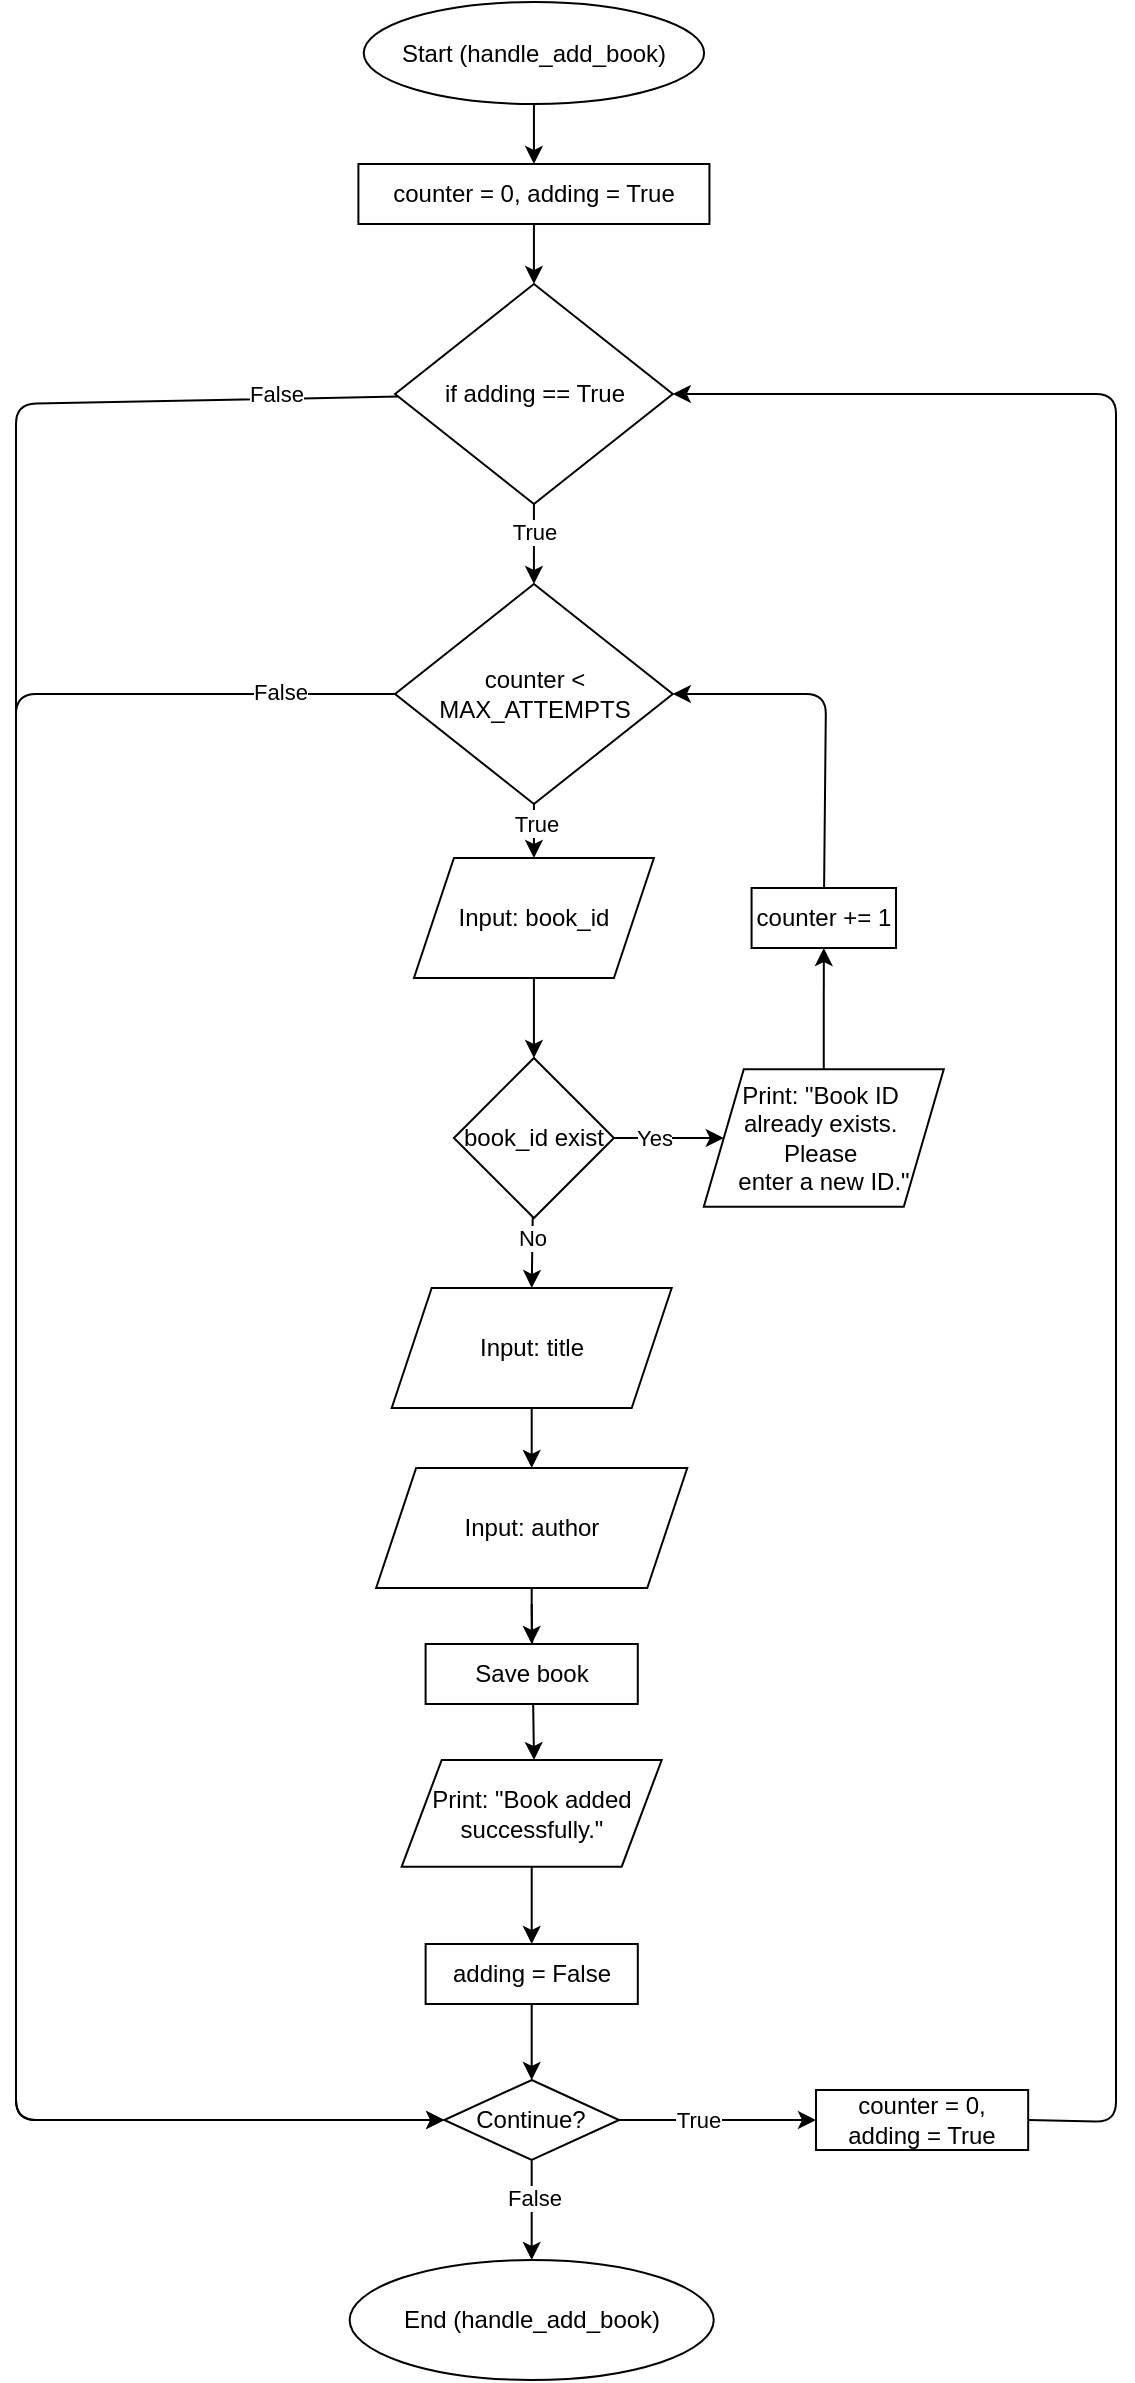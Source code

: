 <mxfile>
    <diagram id="OO5nfaObs_nUajDQD-O4" name="Page-1">
        <mxGraphModel dx="3125" dy="3704" grid="1" gridSize="10" guides="1" tooltips="1" connect="1" arrows="1" fold="1" page="1" pageScale="1" pageWidth="850" pageHeight="1100" math="0" shadow="0">
            <root>
                <mxCell id="0"/>
                <mxCell id="1" parent="0"/>
                <mxCell id="50" style="edgeStyle=none;html=1;exitX=0.5;exitY=1;exitDx=0;exitDy=0;" parent="1" source="51" target="53" edge="1">
                    <mxGeometry relative="1" as="geometry"/>
                </mxCell>
                <mxCell id="51" value="Start (handle_add_book&lt;span style=&quot;background-color: transparent;&quot;&gt;)&lt;/span&gt;" style="ellipse;whiteSpace=wrap;html=1;" parent="1" vertex="1">
                    <mxGeometry x="-506.14" y="-2100" width="170.21" height="51" as="geometry"/>
                </mxCell>
                <mxCell id="52" style="edgeStyle=none;html=1;entryX=0.5;entryY=0;entryDx=0;entryDy=0;" parent="1" source="53" target="80" edge="1">
                    <mxGeometry relative="1" as="geometry"/>
                </mxCell>
                <mxCell id="53" value="counter = 0, adding = True" style="whiteSpace=wrap;html=1;" parent="1" vertex="1">
                    <mxGeometry x="-508.8" y="-2019" width="175.52" height="30" as="geometry"/>
                </mxCell>
                <mxCell id="54" style="edgeStyle=none;html=1;exitX=0.5;exitY=1;exitDx=0;exitDy=0;entryX=0.5;entryY=0;entryDx=0;entryDy=0;" parent="1" source="55" target="60" edge="1">
                    <mxGeometry relative="1" as="geometry"/>
                </mxCell>
                <mxCell id="55" value="Input: book_id" style="shape=parallelogram;perimeter=parallelogramPerimeter;whiteSpace=wrap;html=1;fixedSize=1;" parent="1" vertex="1">
                    <mxGeometry x="-481.04" y="-1672" width="120" height="60" as="geometry"/>
                </mxCell>
                <mxCell id="56" style="edgeStyle=none;html=1;entryX=0.5;entryY=0;entryDx=0;entryDy=0;" parent="1" source="60" target="68" edge="1">
                    <mxGeometry relative="1" as="geometry"/>
                </mxCell>
                <mxCell id="57" value="No" style="edgeLabel;html=1;align=center;verticalAlign=middle;resizable=0;points=[];" parent="56" vertex="1" connectable="0">
                    <mxGeometry x="-0.404" relative="1" as="geometry">
                        <mxPoint as="offset"/>
                    </mxGeometry>
                </mxCell>
                <mxCell id="58" style="edgeStyle=none;html=1;" parent="1" source="60" target="90" edge="1">
                    <mxGeometry relative="1" as="geometry"/>
                </mxCell>
                <mxCell id="59" value="Yes" style="edgeLabel;html=1;align=center;verticalAlign=middle;resizable=0;points=[];" parent="58" vertex="1" connectable="0">
                    <mxGeometry x="-0.263" relative="1" as="geometry">
                        <mxPoint as="offset"/>
                    </mxGeometry>
                </mxCell>
                <mxCell id="60" value="book_id exist" style="rhombus;whiteSpace=wrap;html=1;" parent="1" vertex="1">
                    <mxGeometry x="-461.04" y="-1572" width="80" height="80" as="geometry"/>
                </mxCell>
                <mxCell id="61" style="edgeStyle=none;html=1;entryX=0.5;entryY=0;entryDx=0;entryDy=0;exitX=0.5;exitY=1;exitDx=0;exitDy=0;" parent="1" source="65" target="55" edge="1">
                    <mxGeometry relative="1" as="geometry">
                        <mxPoint x="-421.15" y="-1697" as="sourcePoint"/>
                    </mxGeometry>
                </mxCell>
                <mxCell id="62" value="Yes" style="edgeLabel;html=1;align=center;verticalAlign=middle;resizable=0;points=[];" parent="61" vertex="1" connectable="0">
                    <mxGeometry x="-0.333" relative="1" as="geometry">
                        <mxPoint as="offset"/>
                    </mxGeometry>
                </mxCell>
                <mxCell id="63" value="True" style="edgeLabel;html=1;align=center;verticalAlign=middle;resizable=0;points=[];" parent="61" vertex="1" connectable="0">
                    <mxGeometry x="-0.275" y="-2" relative="1" as="geometry">
                        <mxPoint x="3" as="offset"/>
                    </mxGeometry>
                </mxCell>
                <mxCell id="64" style="edgeStyle=none;html=1;exitX=0;exitY=0.5;exitDx=0;exitDy=0;entryX=0;entryY=0.5;entryDx=0;entryDy=0;" parent="1" source="65" target="85" edge="1">
                    <mxGeometry relative="1" as="geometry">
                        <mxPoint x="-680" y="-1753.75" as="targetPoint"/>
                        <Array as="points">
                            <mxPoint x="-680" y="-1754"/>
                            <mxPoint x="-680" y="-1041"/>
                        </Array>
                    </mxGeometry>
                </mxCell>
                <mxCell id="93" value="False" style="edgeLabel;html=1;align=center;verticalAlign=middle;resizable=0;points=[];" vertex="1" connectable="0" parent="64">
                    <mxGeometry x="-0.897" y="-1" relative="1" as="geometry">
                        <mxPoint as="offset"/>
                    </mxGeometry>
                </mxCell>
                <mxCell id="65" value="counter &amp;lt; MAX_ATTEMPTS" style="rhombus;whiteSpace=wrap;html=1;" parent="1" vertex="1">
                    <mxGeometry x="-490.48" y="-1809" width="138.89" height="110" as="geometry"/>
                </mxCell>
                <mxCell id="66" value="End (handle_add_book)" style="ellipse;whiteSpace=wrap;html=1;" parent="1" vertex="1">
                    <mxGeometry x="-513.18" y="-971" width="182.05" height="60" as="geometry"/>
                </mxCell>
                <mxCell id="67" style="edgeStyle=none;html=1;exitX=0.5;exitY=1;exitDx=0;exitDy=0;entryX=0.5;entryY=0;entryDx=0;entryDy=0;" parent="1" source="68" target="70" edge="1">
                    <mxGeometry relative="1" as="geometry"/>
                </mxCell>
                <mxCell id="68" value="Input: title" style="shape=parallelogram;perimeter=parallelogramPerimeter;whiteSpace=wrap;html=1;fixedSize=1;" parent="1" vertex="1">
                    <mxGeometry x="-492.15" y="-1457" width="140" height="60" as="geometry"/>
                </mxCell>
                <mxCell id="69" style="edgeStyle=none;html=1;" parent="1" source="70" target="88" edge="1">
                    <mxGeometry relative="1" as="geometry"/>
                </mxCell>
                <mxCell id="70" value="Input: author" style="shape=parallelogram;perimeter=parallelogramPerimeter;whiteSpace=wrap;html=1;fixedSize=1;" parent="1" vertex="1">
                    <mxGeometry x="-499.93" y="-1367" width="155.56" height="60" as="geometry"/>
                </mxCell>
                <mxCell id="71" style="edgeStyle=none;html=1;exitX=0.5;exitY=1;exitDx=0;exitDy=0;" parent="1" edge="1">
                    <mxGeometry relative="1" as="geometry">
                        <mxPoint x="-422.155" y="-1299" as="sourcePoint"/>
                        <mxPoint x="-421" y="-1221" as="targetPoint"/>
                    </mxGeometry>
                </mxCell>
                <mxCell id="72" style="edgeStyle=none;html=1;entryX=0.5;entryY=0;entryDx=0;entryDy=0;" parent="1" source="73" target="75" edge="1">
                    <mxGeometry relative="1" as="geometry"/>
                </mxCell>
                <mxCell id="73" value="Print: &quot;Book added successfully.&quot;" style="shape=parallelogram;perimeter=parallelogramPerimeter;whiteSpace=wrap;html=1;fixedSize=1;" parent="1" vertex="1">
                    <mxGeometry x="-487.15" y="-1221" width="130" height="53.33" as="geometry"/>
                </mxCell>
                <mxCell id="74" style="edgeStyle=none;html=1;entryX=0.5;entryY=0;entryDx=0;entryDy=0;" parent="1" source="75" target="85" edge="1">
                    <mxGeometry relative="1" as="geometry"/>
                </mxCell>
                <mxCell id="75" value="adding = False" style="whiteSpace=wrap;html=1;" parent="1" vertex="1">
                    <mxGeometry x="-475.19" y="-1129" width="106.09" height="30" as="geometry"/>
                </mxCell>
                <mxCell id="76" style="edgeStyle=none;html=1;entryX=0.5;entryY=0;entryDx=0;entryDy=0;" parent="1" source="80" target="65" edge="1">
                    <mxGeometry relative="1" as="geometry"/>
                </mxCell>
                <mxCell id="77" value="True" style="edgeLabel;html=1;align=center;verticalAlign=middle;resizable=0;points=[];" parent="76" vertex="1" connectable="0">
                    <mxGeometry x="-0.295" relative="1" as="geometry">
                        <mxPoint as="offset"/>
                    </mxGeometry>
                </mxCell>
                <mxCell id="78" style="edgeStyle=none;html=1;entryX=0;entryY=0.5;entryDx=0;entryDy=0;" parent="1" source="80" target="85" edge="1">
                    <mxGeometry relative="1" as="geometry">
                        <Array as="points">
                            <mxPoint x="-680" y="-1899"/>
                            <mxPoint x="-680" y="-1041"/>
                        </Array>
                    </mxGeometry>
                </mxCell>
                <mxCell id="79" value="False" style="edgeLabel;html=1;align=center;verticalAlign=middle;resizable=0;points=[];" parent="78" vertex="1" connectable="0">
                    <mxGeometry x="-0.845" y="1" relative="1" as="geometry">
                        <mxPoint x="37" y="-4" as="offset"/>
                    </mxGeometry>
                </mxCell>
                <mxCell id="80" value="if adding == True" style="rhombus;whiteSpace=wrap;html=1;" parent="1" vertex="1">
                    <mxGeometry x="-490.48" y="-1959" width="138.89" height="110" as="geometry"/>
                </mxCell>
                <mxCell id="81" style="edgeStyle=none;html=1;entryX=0.5;entryY=0;entryDx=0;entryDy=0;" parent="1" source="85" target="66" edge="1">
                    <mxGeometry relative="1" as="geometry"/>
                </mxCell>
                <mxCell id="82" value="False" style="edgeLabel;html=1;align=center;verticalAlign=middle;resizable=0;points=[];" parent="81" vertex="1" connectable="0">
                    <mxGeometry x="-0.235" y="1" relative="1" as="geometry">
                        <mxPoint as="offset"/>
                    </mxGeometry>
                </mxCell>
                <mxCell id="83" style="edgeStyle=none;html=1;entryX=0;entryY=0.5;entryDx=0;entryDy=0;exitX=1;exitY=0.5;exitDx=0;exitDy=0;" parent="1" source="85" target="87" edge="1">
                    <mxGeometry relative="1" as="geometry">
                        <mxPoint x="-230.0" y="-1041" as="sourcePoint"/>
                    </mxGeometry>
                </mxCell>
                <mxCell id="84" value="True" style="edgeLabel;html=1;align=center;verticalAlign=middle;resizable=0;points=[];" parent="83" vertex="1" connectable="0">
                    <mxGeometry x="-0.21" relative="1" as="geometry">
                        <mxPoint as="offset"/>
                    </mxGeometry>
                </mxCell>
                <mxCell id="85" value="Continue?" style="rhombus;whiteSpace=wrap;html=1;" parent="1" vertex="1">
                    <mxGeometry x="-465.87" y="-1061" width="87.43" height="40" as="geometry"/>
                </mxCell>
                <mxCell id="86" style="edgeStyle=none;html=1;exitX=1;exitY=0.5;exitDx=0;exitDy=0;entryX=1;entryY=0.5;entryDx=0;entryDy=0;" parent="1" source="87" target="80" edge="1">
                    <mxGeometry relative="1" as="geometry">
                        <mxPoint x="-340" y="-1899" as="targetPoint"/>
                        <Array as="points">
                            <mxPoint x="-130" y="-1040"/>
                            <mxPoint x="-130" y="-1904"/>
                        </Array>
                    </mxGeometry>
                </mxCell>
                <mxCell id="87" value="counter = 0, &lt;br&gt;adding = True" style="whiteSpace=wrap;html=1;" parent="1" vertex="1">
                    <mxGeometry x="-280.0" y="-1056" width="106.09" height="30" as="geometry"/>
                </mxCell>
                <mxCell id="88" value="Save book" style="whiteSpace=wrap;html=1;" parent="1" vertex="1">
                    <mxGeometry x="-475.2" y="-1279" width="106.09" height="30" as="geometry"/>
                </mxCell>
                <mxCell id="89" style="edgeStyle=none;html=1;entryX=0.5;entryY=1;entryDx=0;entryDy=0;" parent="1" source="90" target="92" edge="1">
                    <mxGeometry relative="1" as="geometry"/>
                </mxCell>
                <mxCell id="90" value="Print: &quot;Book ID&amp;nbsp;&lt;div&gt;already&amp;nbsp;&lt;span style=&quot;background-color: transparent;&quot;&gt;exists.&amp;nbsp;&lt;/span&gt;&lt;/div&gt;&lt;div&gt;&lt;span style=&quot;background-color: transparent;&quot;&gt;Please&amp;nbsp;&lt;/span&gt;&lt;div&gt;enter a new ID.&quot;&lt;/div&gt;&lt;/div&gt;" style="shape=parallelogram;perimeter=parallelogramPerimeter;whiteSpace=wrap;html=1;fixedSize=1;" parent="1" vertex="1">
                    <mxGeometry x="-336.11" y="-1566.34" width="120" height="68.67" as="geometry"/>
                </mxCell>
                <mxCell id="91" style="edgeStyle=none;html=1;entryX=1;entryY=0.5;entryDx=0;entryDy=0;" parent="1" source="92" target="65" edge="1">
                    <mxGeometry relative="1" as="geometry">
                        <Array as="points">
                            <mxPoint x="-275" y="-1754"/>
                        </Array>
                    </mxGeometry>
                </mxCell>
                <mxCell id="92" value="counter += 1" style="whiteSpace=wrap;html=1;" parent="1" vertex="1">
                    <mxGeometry x="-312.21" y="-1657" width="72.21" height="30" as="geometry"/>
                </mxCell>
            </root>
        </mxGraphModel>
    </diagram>
</mxfile>